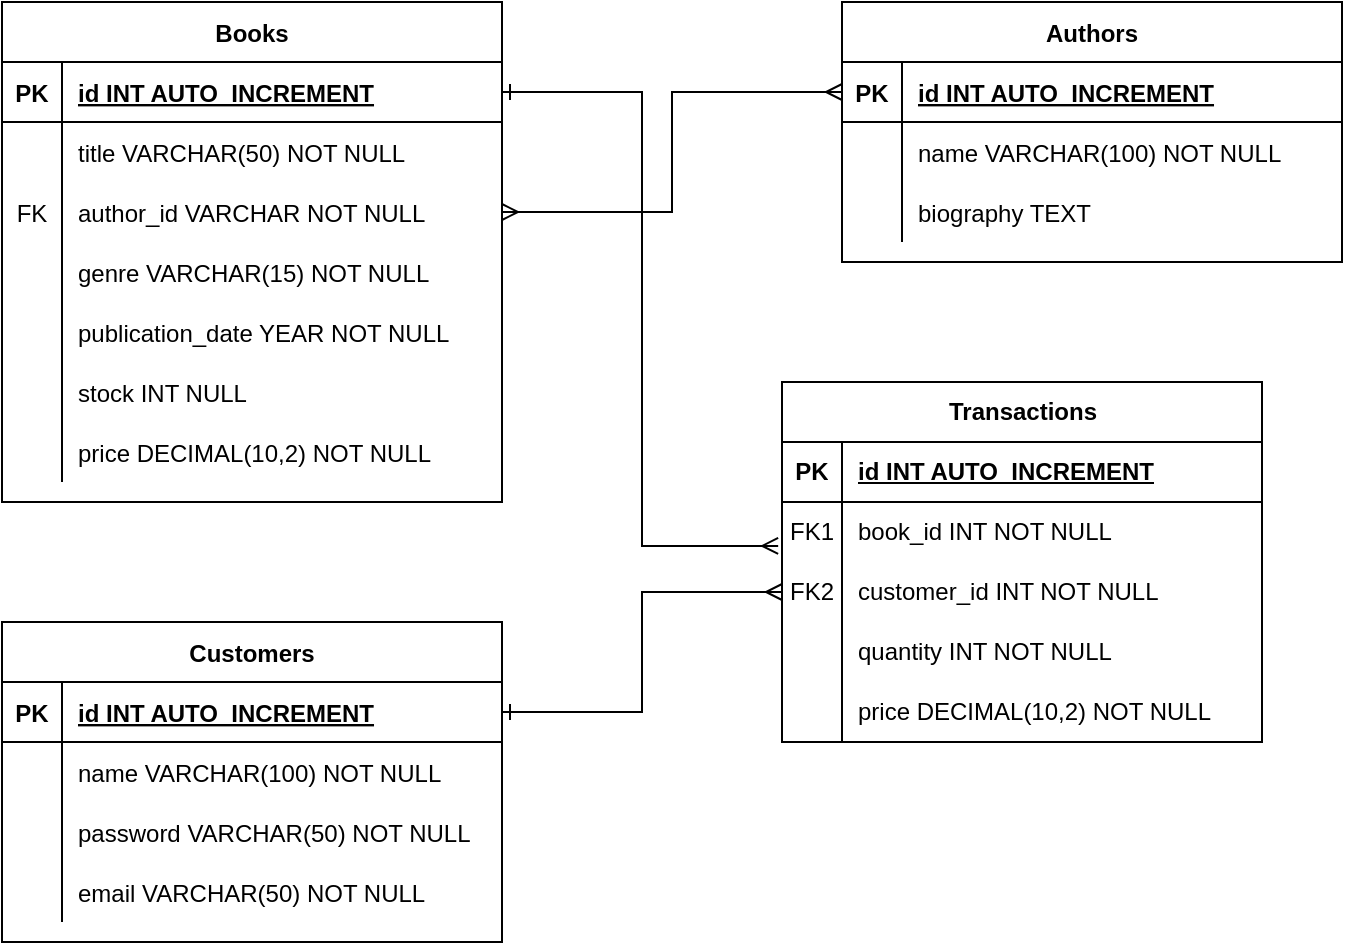 <mxfile version="24.8.2">
  <diagram id="R2lEEEUBdFMjLlhIrx00" name="Page-1">
    <mxGraphModel dx="1434" dy="818" grid="1" gridSize="10" guides="1" tooltips="1" connect="1" arrows="1" fold="1" page="1" pageScale="1" pageWidth="850" pageHeight="1100" math="0" shadow="0" extFonts="Permanent Marker^https://fonts.googleapis.com/css?family=Permanent+Marker">
      <root>
        <mxCell id="0" />
        <mxCell id="1" parent="0" />
        <mxCell id="fDa8uUlTg-lmHi-SF7aO-1" value="Books" style="shape=table;startSize=30;container=1;collapsible=1;childLayout=tableLayout;fixedRows=1;rowLines=0;fontStyle=1;align=center;resizeLast=1;" vertex="1" parent="1">
          <mxGeometry x="120" y="120" width="250" height="250" as="geometry" />
        </mxCell>
        <mxCell id="fDa8uUlTg-lmHi-SF7aO-2" value="" style="shape=partialRectangle;collapsible=0;dropTarget=0;pointerEvents=0;fillColor=none;points=[[0,0.5],[1,0.5]];portConstraint=eastwest;top=0;left=0;right=0;bottom=1;" vertex="1" parent="fDa8uUlTg-lmHi-SF7aO-1">
          <mxGeometry y="30" width="250" height="30" as="geometry" />
        </mxCell>
        <mxCell id="fDa8uUlTg-lmHi-SF7aO-3" value="PK" style="shape=partialRectangle;overflow=hidden;connectable=0;fillColor=none;top=0;left=0;bottom=0;right=0;fontStyle=1;" vertex="1" parent="fDa8uUlTg-lmHi-SF7aO-2">
          <mxGeometry width="30" height="30" as="geometry">
            <mxRectangle width="30" height="30" as="alternateBounds" />
          </mxGeometry>
        </mxCell>
        <mxCell id="fDa8uUlTg-lmHi-SF7aO-4" value="id INT AUTO_INCREMENT" style="shape=partialRectangle;overflow=hidden;connectable=0;fillColor=none;top=0;left=0;bottom=0;right=0;align=left;spacingLeft=6;fontStyle=5;" vertex="1" parent="fDa8uUlTg-lmHi-SF7aO-2">
          <mxGeometry x="30" width="220" height="30" as="geometry">
            <mxRectangle width="220" height="30" as="alternateBounds" />
          </mxGeometry>
        </mxCell>
        <mxCell id="fDa8uUlTg-lmHi-SF7aO-5" value="" style="shape=partialRectangle;collapsible=0;dropTarget=0;pointerEvents=0;fillColor=none;points=[[0,0.5],[1,0.5]];portConstraint=eastwest;top=0;left=0;right=0;bottom=0;" vertex="1" parent="fDa8uUlTg-lmHi-SF7aO-1">
          <mxGeometry y="60" width="250" height="30" as="geometry" />
        </mxCell>
        <mxCell id="fDa8uUlTg-lmHi-SF7aO-6" value="" style="shape=partialRectangle;overflow=hidden;connectable=0;fillColor=none;top=0;left=0;bottom=0;right=0;" vertex="1" parent="fDa8uUlTg-lmHi-SF7aO-5">
          <mxGeometry width="30" height="30" as="geometry">
            <mxRectangle width="30" height="30" as="alternateBounds" />
          </mxGeometry>
        </mxCell>
        <mxCell id="fDa8uUlTg-lmHi-SF7aO-7" value="title VARCHAR(50) NOT NULL" style="shape=partialRectangle;overflow=hidden;connectable=0;fillColor=none;top=0;left=0;bottom=0;right=0;align=left;spacingLeft=6;" vertex="1" parent="fDa8uUlTg-lmHi-SF7aO-5">
          <mxGeometry x="30" width="220" height="30" as="geometry">
            <mxRectangle width="220" height="30" as="alternateBounds" />
          </mxGeometry>
        </mxCell>
        <mxCell id="fDa8uUlTg-lmHi-SF7aO-8" style="shape=partialRectangle;collapsible=0;dropTarget=0;pointerEvents=0;fillColor=none;points=[[0,0.5],[1,0.5]];portConstraint=eastwest;top=0;left=0;right=0;bottom=0;" vertex="1" parent="fDa8uUlTg-lmHi-SF7aO-1">
          <mxGeometry y="90" width="250" height="30" as="geometry" />
        </mxCell>
        <mxCell id="fDa8uUlTg-lmHi-SF7aO-9" value="FK" style="shape=partialRectangle;overflow=hidden;connectable=0;fillColor=none;top=0;left=0;bottom=0;right=0;" vertex="1" parent="fDa8uUlTg-lmHi-SF7aO-8">
          <mxGeometry width="30" height="30" as="geometry">
            <mxRectangle width="30" height="30" as="alternateBounds" />
          </mxGeometry>
        </mxCell>
        <mxCell id="fDa8uUlTg-lmHi-SF7aO-10" value="author_id VARCHAR NOT NULL" style="shape=partialRectangle;overflow=hidden;connectable=0;fillColor=none;top=0;left=0;bottom=0;right=0;align=left;spacingLeft=6;" vertex="1" parent="fDa8uUlTg-lmHi-SF7aO-8">
          <mxGeometry x="30" width="220" height="30" as="geometry">
            <mxRectangle width="220" height="30" as="alternateBounds" />
          </mxGeometry>
        </mxCell>
        <mxCell id="fDa8uUlTg-lmHi-SF7aO-11" style="shape=partialRectangle;collapsible=0;dropTarget=0;pointerEvents=0;fillColor=none;points=[[0,0.5],[1,0.5]];portConstraint=eastwest;top=0;left=0;right=0;bottom=0;" vertex="1" parent="fDa8uUlTg-lmHi-SF7aO-1">
          <mxGeometry y="120" width="250" height="30" as="geometry" />
        </mxCell>
        <mxCell id="fDa8uUlTg-lmHi-SF7aO-12" style="shape=partialRectangle;overflow=hidden;connectable=0;fillColor=none;top=0;left=0;bottom=0;right=0;" vertex="1" parent="fDa8uUlTg-lmHi-SF7aO-11">
          <mxGeometry width="30" height="30" as="geometry">
            <mxRectangle width="30" height="30" as="alternateBounds" />
          </mxGeometry>
        </mxCell>
        <mxCell id="fDa8uUlTg-lmHi-SF7aO-13" value="genre VARCHAR(15) NOT NULL" style="shape=partialRectangle;overflow=hidden;connectable=0;fillColor=none;top=0;left=0;bottom=0;right=0;align=left;spacingLeft=6;" vertex="1" parent="fDa8uUlTg-lmHi-SF7aO-11">
          <mxGeometry x="30" width="220" height="30" as="geometry">
            <mxRectangle width="220" height="30" as="alternateBounds" />
          </mxGeometry>
        </mxCell>
        <mxCell id="fDa8uUlTg-lmHi-SF7aO-14" style="shape=partialRectangle;collapsible=0;dropTarget=0;pointerEvents=0;fillColor=none;points=[[0,0.5],[1,0.5]];portConstraint=eastwest;top=0;left=0;right=0;bottom=0;" vertex="1" parent="fDa8uUlTg-lmHi-SF7aO-1">
          <mxGeometry y="150" width="250" height="30" as="geometry" />
        </mxCell>
        <mxCell id="fDa8uUlTg-lmHi-SF7aO-15" style="shape=partialRectangle;overflow=hidden;connectable=0;fillColor=none;top=0;left=0;bottom=0;right=0;" vertex="1" parent="fDa8uUlTg-lmHi-SF7aO-14">
          <mxGeometry width="30" height="30" as="geometry">
            <mxRectangle width="30" height="30" as="alternateBounds" />
          </mxGeometry>
        </mxCell>
        <mxCell id="fDa8uUlTg-lmHi-SF7aO-16" value="publication_date YEAR NOT NULL" style="shape=partialRectangle;overflow=hidden;connectable=0;fillColor=none;top=0;left=0;bottom=0;right=0;align=left;spacingLeft=6;" vertex="1" parent="fDa8uUlTg-lmHi-SF7aO-14">
          <mxGeometry x="30" width="220" height="30" as="geometry">
            <mxRectangle width="220" height="30" as="alternateBounds" />
          </mxGeometry>
        </mxCell>
        <mxCell id="fDa8uUlTg-lmHi-SF7aO-17" style="shape=partialRectangle;collapsible=0;dropTarget=0;pointerEvents=0;fillColor=none;points=[[0,0.5],[1,0.5]];portConstraint=eastwest;top=0;left=0;right=0;bottom=0;" vertex="1" parent="fDa8uUlTg-lmHi-SF7aO-1">
          <mxGeometry y="180" width="250" height="30" as="geometry" />
        </mxCell>
        <mxCell id="fDa8uUlTg-lmHi-SF7aO-18" style="shape=partialRectangle;overflow=hidden;connectable=0;fillColor=none;top=0;left=0;bottom=0;right=0;" vertex="1" parent="fDa8uUlTg-lmHi-SF7aO-17">
          <mxGeometry width="30" height="30" as="geometry">
            <mxRectangle width="30" height="30" as="alternateBounds" />
          </mxGeometry>
        </mxCell>
        <mxCell id="fDa8uUlTg-lmHi-SF7aO-19" value="stock INT NULL" style="shape=partialRectangle;overflow=hidden;connectable=0;fillColor=none;top=0;left=0;bottom=0;right=0;align=left;spacingLeft=6;" vertex="1" parent="fDa8uUlTg-lmHi-SF7aO-17">
          <mxGeometry x="30" width="220" height="30" as="geometry">
            <mxRectangle width="220" height="30" as="alternateBounds" />
          </mxGeometry>
        </mxCell>
        <mxCell id="fDa8uUlTg-lmHi-SF7aO-20" style="shape=partialRectangle;collapsible=0;dropTarget=0;pointerEvents=0;fillColor=none;points=[[0,0.5],[1,0.5]];portConstraint=eastwest;top=0;left=0;right=0;bottom=0;" vertex="1" parent="fDa8uUlTg-lmHi-SF7aO-1">
          <mxGeometry y="210" width="250" height="30" as="geometry" />
        </mxCell>
        <mxCell id="fDa8uUlTg-lmHi-SF7aO-21" style="shape=partialRectangle;overflow=hidden;connectable=0;fillColor=none;top=0;left=0;bottom=0;right=0;" vertex="1" parent="fDa8uUlTg-lmHi-SF7aO-20">
          <mxGeometry width="30" height="30" as="geometry">
            <mxRectangle width="30" height="30" as="alternateBounds" />
          </mxGeometry>
        </mxCell>
        <mxCell id="fDa8uUlTg-lmHi-SF7aO-22" value="price DECIMAL(10,2) NOT NULL" style="shape=partialRectangle;overflow=hidden;connectable=0;fillColor=none;top=0;left=0;bottom=0;right=0;align=left;spacingLeft=6;" vertex="1" parent="fDa8uUlTg-lmHi-SF7aO-20">
          <mxGeometry x="30" width="220" height="30" as="geometry">
            <mxRectangle width="220" height="30" as="alternateBounds" />
          </mxGeometry>
        </mxCell>
        <mxCell id="fDa8uUlTg-lmHi-SF7aO-23" value="Authors" style="shape=table;startSize=30;container=1;collapsible=1;childLayout=tableLayout;fixedRows=1;rowLines=0;fontStyle=1;align=center;resizeLast=1;" vertex="1" parent="1">
          <mxGeometry x="540" y="120" width="250" height="130" as="geometry" />
        </mxCell>
        <mxCell id="fDa8uUlTg-lmHi-SF7aO-24" value="" style="shape=partialRectangle;collapsible=0;dropTarget=0;pointerEvents=0;fillColor=none;points=[[0,0.5],[1,0.5]];portConstraint=eastwest;top=0;left=0;right=0;bottom=1;" vertex="1" parent="fDa8uUlTg-lmHi-SF7aO-23">
          <mxGeometry y="30" width="250" height="30" as="geometry" />
        </mxCell>
        <mxCell id="fDa8uUlTg-lmHi-SF7aO-25" value="PK" style="shape=partialRectangle;overflow=hidden;connectable=0;fillColor=none;top=0;left=0;bottom=0;right=0;fontStyle=1;" vertex="1" parent="fDa8uUlTg-lmHi-SF7aO-24">
          <mxGeometry width="30" height="30" as="geometry">
            <mxRectangle width="30" height="30" as="alternateBounds" />
          </mxGeometry>
        </mxCell>
        <mxCell id="fDa8uUlTg-lmHi-SF7aO-26" value="id INT AUTO_INCREMENT" style="shape=partialRectangle;overflow=hidden;connectable=0;fillColor=none;top=0;left=0;bottom=0;right=0;align=left;spacingLeft=6;fontStyle=5;" vertex="1" parent="fDa8uUlTg-lmHi-SF7aO-24">
          <mxGeometry x="30" width="220" height="30" as="geometry">
            <mxRectangle width="220" height="30" as="alternateBounds" />
          </mxGeometry>
        </mxCell>
        <mxCell id="fDa8uUlTg-lmHi-SF7aO-27" value="" style="shape=partialRectangle;collapsible=0;dropTarget=0;pointerEvents=0;fillColor=none;points=[[0,0.5],[1,0.5]];portConstraint=eastwest;top=0;left=0;right=0;bottom=0;" vertex="1" parent="fDa8uUlTg-lmHi-SF7aO-23">
          <mxGeometry y="60" width="250" height="30" as="geometry" />
        </mxCell>
        <mxCell id="fDa8uUlTg-lmHi-SF7aO-28" value="" style="shape=partialRectangle;overflow=hidden;connectable=0;fillColor=none;top=0;left=0;bottom=0;right=0;" vertex="1" parent="fDa8uUlTg-lmHi-SF7aO-27">
          <mxGeometry width="30" height="30" as="geometry">
            <mxRectangle width="30" height="30" as="alternateBounds" />
          </mxGeometry>
        </mxCell>
        <mxCell id="fDa8uUlTg-lmHi-SF7aO-29" value="name VARCHAR(100) NOT NULL" style="shape=partialRectangle;overflow=hidden;connectable=0;fillColor=none;top=0;left=0;bottom=0;right=0;align=left;spacingLeft=6;" vertex="1" parent="fDa8uUlTg-lmHi-SF7aO-27">
          <mxGeometry x="30" width="220" height="30" as="geometry">
            <mxRectangle width="220" height="30" as="alternateBounds" />
          </mxGeometry>
        </mxCell>
        <mxCell id="fDa8uUlTg-lmHi-SF7aO-30" value="" style="shape=partialRectangle;collapsible=0;dropTarget=0;pointerEvents=0;fillColor=none;points=[[0,0.5],[1,0.5]];portConstraint=eastwest;top=0;left=0;right=0;bottom=0;" vertex="1" parent="fDa8uUlTg-lmHi-SF7aO-23">
          <mxGeometry y="90" width="250" height="30" as="geometry" />
        </mxCell>
        <mxCell id="fDa8uUlTg-lmHi-SF7aO-31" value="" style="shape=partialRectangle;overflow=hidden;connectable=0;fillColor=none;top=0;left=0;bottom=0;right=0;" vertex="1" parent="fDa8uUlTg-lmHi-SF7aO-30">
          <mxGeometry width="30" height="30" as="geometry">
            <mxRectangle width="30" height="30" as="alternateBounds" />
          </mxGeometry>
        </mxCell>
        <mxCell id="fDa8uUlTg-lmHi-SF7aO-32" value="biography TEXT" style="shape=partialRectangle;overflow=hidden;connectable=0;fillColor=none;top=0;left=0;bottom=0;right=0;align=left;spacingLeft=6;" vertex="1" parent="fDa8uUlTg-lmHi-SF7aO-30">
          <mxGeometry x="30" width="220" height="30" as="geometry">
            <mxRectangle width="220" height="30" as="alternateBounds" />
          </mxGeometry>
        </mxCell>
        <mxCell id="fDa8uUlTg-lmHi-SF7aO-33" value="Transactions" style="shape=table;startSize=30;container=1;collapsible=1;childLayout=tableLayout;fixedRows=1;rowLines=0;fontStyle=1;align=center;resizeLast=1;html=1;" vertex="1" parent="1">
          <mxGeometry x="510" y="310" width="240" height="180" as="geometry" />
        </mxCell>
        <mxCell id="fDa8uUlTg-lmHi-SF7aO-34" value="" style="shape=tableRow;horizontal=0;startSize=0;swimlaneHead=0;swimlaneBody=0;fillColor=none;collapsible=0;dropTarget=0;points=[[0,0.5],[1,0.5]];portConstraint=eastwest;top=0;left=0;right=0;bottom=1;" vertex="1" parent="fDa8uUlTg-lmHi-SF7aO-33">
          <mxGeometry y="30" width="240" height="30" as="geometry" />
        </mxCell>
        <mxCell id="fDa8uUlTg-lmHi-SF7aO-35" value="PK" style="shape=partialRectangle;connectable=0;fillColor=none;top=0;left=0;bottom=0;right=0;fontStyle=1;overflow=hidden;whiteSpace=wrap;html=1;" vertex="1" parent="fDa8uUlTg-lmHi-SF7aO-34">
          <mxGeometry width="30" height="30" as="geometry">
            <mxRectangle width="30" height="30" as="alternateBounds" />
          </mxGeometry>
        </mxCell>
        <mxCell id="fDa8uUlTg-lmHi-SF7aO-36" value="id INT AUTO_INCREMENT" style="shape=partialRectangle;connectable=0;fillColor=none;top=0;left=0;bottom=0;right=0;align=left;spacingLeft=6;fontStyle=5;overflow=hidden;whiteSpace=wrap;html=1;" vertex="1" parent="fDa8uUlTg-lmHi-SF7aO-34">
          <mxGeometry x="30" width="210" height="30" as="geometry">
            <mxRectangle width="210" height="30" as="alternateBounds" />
          </mxGeometry>
        </mxCell>
        <mxCell id="fDa8uUlTg-lmHi-SF7aO-37" value="" style="shape=tableRow;horizontal=0;startSize=0;swimlaneHead=0;swimlaneBody=0;fillColor=none;collapsible=0;dropTarget=0;points=[[0,0.5],[1,0.5]];portConstraint=eastwest;top=0;left=0;right=0;bottom=0;" vertex="1" parent="fDa8uUlTg-lmHi-SF7aO-33">
          <mxGeometry y="60" width="240" height="30" as="geometry" />
        </mxCell>
        <mxCell id="fDa8uUlTg-lmHi-SF7aO-38" value="FK1" style="shape=partialRectangle;connectable=0;fillColor=none;top=0;left=0;bottom=0;right=0;editable=1;overflow=hidden;whiteSpace=wrap;html=1;" vertex="1" parent="fDa8uUlTg-lmHi-SF7aO-37">
          <mxGeometry width="30" height="30" as="geometry">
            <mxRectangle width="30" height="30" as="alternateBounds" />
          </mxGeometry>
        </mxCell>
        <mxCell id="fDa8uUlTg-lmHi-SF7aO-39" value="book_id INT NOT NULL" style="shape=partialRectangle;connectable=0;fillColor=none;top=0;left=0;bottom=0;right=0;align=left;spacingLeft=6;overflow=hidden;whiteSpace=wrap;html=1;" vertex="1" parent="fDa8uUlTg-lmHi-SF7aO-37">
          <mxGeometry x="30" width="210" height="30" as="geometry">
            <mxRectangle width="210" height="30" as="alternateBounds" />
          </mxGeometry>
        </mxCell>
        <mxCell id="fDa8uUlTg-lmHi-SF7aO-40" style="shape=tableRow;horizontal=0;startSize=0;swimlaneHead=0;swimlaneBody=0;fillColor=none;collapsible=0;dropTarget=0;points=[[0,0.5],[1,0.5]];portConstraint=eastwest;top=0;left=0;right=0;bottom=0;" vertex="1" parent="fDa8uUlTg-lmHi-SF7aO-33">
          <mxGeometry y="90" width="240" height="30" as="geometry" />
        </mxCell>
        <mxCell id="fDa8uUlTg-lmHi-SF7aO-41" value="FK2" style="shape=partialRectangle;connectable=0;fillColor=none;top=0;left=0;bottom=0;right=0;editable=1;overflow=hidden;whiteSpace=wrap;html=1;" vertex="1" parent="fDa8uUlTg-lmHi-SF7aO-40">
          <mxGeometry width="30" height="30" as="geometry">
            <mxRectangle width="30" height="30" as="alternateBounds" />
          </mxGeometry>
        </mxCell>
        <mxCell id="fDa8uUlTg-lmHi-SF7aO-42" value="customer_id INT NOT NULL" style="shape=partialRectangle;connectable=0;fillColor=none;top=0;left=0;bottom=0;right=0;align=left;spacingLeft=6;overflow=hidden;whiteSpace=wrap;html=1;" vertex="1" parent="fDa8uUlTg-lmHi-SF7aO-40">
          <mxGeometry x="30" width="210" height="30" as="geometry">
            <mxRectangle width="210" height="30" as="alternateBounds" />
          </mxGeometry>
        </mxCell>
        <mxCell id="fDa8uUlTg-lmHi-SF7aO-43" value="" style="shape=tableRow;horizontal=0;startSize=0;swimlaneHead=0;swimlaneBody=0;fillColor=none;collapsible=0;dropTarget=0;points=[[0,0.5],[1,0.5]];portConstraint=eastwest;top=0;left=0;right=0;bottom=0;" vertex="1" parent="fDa8uUlTg-lmHi-SF7aO-33">
          <mxGeometry y="120" width="240" height="30" as="geometry" />
        </mxCell>
        <mxCell id="fDa8uUlTg-lmHi-SF7aO-44" value="" style="shape=partialRectangle;connectable=0;fillColor=none;top=0;left=0;bottom=0;right=0;editable=1;overflow=hidden;whiteSpace=wrap;html=1;" vertex="1" parent="fDa8uUlTg-lmHi-SF7aO-43">
          <mxGeometry width="30" height="30" as="geometry">
            <mxRectangle width="30" height="30" as="alternateBounds" />
          </mxGeometry>
        </mxCell>
        <mxCell id="fDa8uUlTg-lmHi-SF7aO-45" value="quantity INT NOT NULL" style="shape=partialRectangle;connectable=0;fillColor=none;top=0;left=0;bottom=0;right=0;align=left;spacingLeft=6;overflow=hidden;whiteSpace=wrap;html=1;" vertex="1" parent="fDa8uUlTg-lmHi-SF7aO-43">
          <mxGeometry x="30" width="210" height="30" as="geometry">
            <mxRectangle width="210" height="30" as="alternateBounds" />
          </mxGeometry>
        </mxCell>
        <mxCell id="fDa8uUlTg-lmHi-SF7aO-46" value="" style="shape=tableRow;horizontal=0;startSize=0;swimlaneHead=0;swimlaneBody=0;fillColor=none;collapsible=0;dropTarget=0;points=[[0,0.5],[1,0.5]];portConstraint=eastwest;top=0;left=0;right=0;bottom=0;" vertex="1" parent="fDa8uUlTg-lmHi-SF7aO-33">
          <mxGeometry y="150" width="240" height="30" as="geometry" />
        </mxCell>
        <mxCell id="fDa8uUlTg-lmHi-SF7aO-47" value="" style="shape=partialRectangle;connectable=0;fillColor=none;top=0;left=0;bottom=0;right=0;editable=1;overflow=hidden;whiteSpace=wrap;html=1;" vertex="1" parent="fDa8uUlTg-lmHi-SF7aO-46">
          <mxGeometry width="30" height="30" as="geometry">
            <mxRectangle width="30" height="30" as="alternateBounds" />
          </mxGeometry>
        </mxCell>
        <mxCell id="fDa8uUlTg-lmHi-SF7aO-48" value="price DECIMAL(10,2) NOT NULL" style="shape=partialRectangle;connectable=0;fillColor=none;top=0;left=0;bottom=0;right=0;align=left;spacingLeft=6;overflow=hidden;whiteSpace=wrap;html=1;" vertex="1" parent="fDa8uUlTg-lmHi-SF7aO-46">
          <mxGeometry x="30" width="210" height="30" as="geometry">
            <mxRectangle width="210" height="30" as="alternateBounds" />
          </mxGeometry>
        </mxCell>
        <mxCell id="fDa8uUlTg-lmHi-SF7aO-49" value="Customers" style="shape=table;startSize=30;container=1;collapsible=1;childLayout=tableLayout;fixedRows=1;rowLines=0;fontStyle=1;align=center;resizeLast=1;" vertex="1" parent="1">
          <mxGeometry x="120" y="430" width="250" height="160" as="geometry" />
        </mxCell>
        <mxCell id="fDa8uUlTg-lmHi-SF7aO-50" value="" style="shape=partialRectangle;collapsible=0;dropTarget=0;pointerEvents=0;fillColor=none;points=[[0,0.5],[1,0.5]];portConstraint=eastwest;top=0;left=0;right=0;bottom=1;" vertex="1" parent="fDa8uUlTg-lmHi-SF7aO-49">
          <mxGeometry y="30" width="250" height="30" as="geometry" />
        </mxCell>
        <mxCell id="fDa8uUlTg-lmHi-SF7aO-51" value="PK" style="shape=partialRectangle;overflow=hidden;connectable=0;fillColor=none;top=0;left=0;bottom=0;right=0;fontStyle=1;" vertex="1" parent="fDa8uUlTg-lmHi-SF7aO-50">
          <mxGeometry width="30" height="30" as="geometry">
            <mxRectangle width="30" height="30" as="alternateBounds" />
          </mxGeometry>
        </mxCell>
        <mxCell id="fDa8uUlTg-lmHi-SF7aO-52" value="id INT AUTO_INCREMENT" style="shape=partialRectangle;overflow=hidden;connectable=0;fillColor=none;top=0;left=0;bottom=0;right=0;align=left;spacingLeft=6;fontStyle=5;" vertex="1" parent="fDa8uUlTg-lmHi-SF7aO-50">
          <mxGeometry x="30" width="220" height="30" as="geometry">
            <mxRectangle width="220" height="30" as="alternateBounds" />
          </mxGeometry>
        </mxCell>
        <mxCell id="fDa8uUlTg-lmHi-SF7aO-53" value="" style="shape=partialRectangle;collapsible=0;dropTarget=0;pointerEvents=0;fillColor=none;points=[[0,0.5],[1,0.5]];portConstraint=eastwest;top=0;left=0;right=0;bottom=0;" vertex="1" parent="fDa8uUlTg-lmHi-SF7aO-49">
          <mxGeometry y="60" width="250" height="30" as="geometry" />
        </mxCell>
        <mxCell id="fDa8uUlTg-lmHi-SF7aO-54" value="" style="shape=partialRectangle;overflow=hidden;connectable=0;fillColor=none;top=0;left=0;bottom=0;right=0;" vertex="1" parent="fDa8uUlTg-lmHi-SF7aO-53">
          <mxGeometry width="30" height="30" as="geometry">
            <mxRectangle width="30" height="30" as="alternateBounds" />
          </mxGeometry>
        </mxCell>
        <mxCell id="fDa8uUlTg-lmHi-SF7aO-55" value="name VARCHAR(100) NOT NULL" style="shape=partialRectangle;overflow=hidden;connectable=0;fillColor=none;top=0;left=0;bottom=0;right=0;align=left;spacingLeft=6;" vertex="1" parent="fDa8uUlTg-lmHi-SF7aO-53">
          <mxGeometry x="30" width="220" height="30" as="geometry">
            <mxRectangle width="220" height="30" as="alternateBounds" />
          </mxGeometry>
        </mxCell>
        <mxCell id="fDa8uUlTg-lmHi-SF7aO-56" value="" style="shape=partialRectangle;collapsible=0;dropTarget=0;pointerEvents=0;fillColor=none;points=[[0,0.5],[1,0.5]];portConstraint=eastwest;top=0;left=0;right=0;bottom=0;" vertex="1" parent="fDa8uUlTg-lmHi-SF7aO-49">
          <mxGeometry y="90" width="250" height="30" as="geometry" />
        </mxCell>
        <mxCell id="fDa8uUlTg-lmHi-SF7aO-57" value="" style="shape=partialRectangle;overflow=hidden;connectable=0;fillColor=none;top=0;left=0;bottom=0;right=0;" vertex="1" parent="fDa8uUlTg-lmHi-SF7aO-56">
          <mxGeometry width="30" height="30" as="geometry">
            <mxRectangle width="30" height="30" as="alternateBounds" />
          </mxGeometry>
        </mxCell>
        <mxCell id="fDa8uUlTg-lmHi-SF7aO-58" value="password VARCHAR(50) NOT NULL" style="shape=partialRectangle;overflow=hidden;connectable=0;fillColor=none;top=0;left=0;bottom=0;right=0;align=left;spacingLeft=6;" vertex="1" parent="fDa8uUlTg-lmHi-SF7aO-56">
          <mxGeometry x="30" width="220" height="30" as="geometry">
            <mxRectangle width="220" height="30" as="alternateBounds" />
          </mxGeometry>
        </mxCell>
        <mxCell id="fDa8uUlTg-lmHi-SF7aO-59" style="shape=partialRectangle;collapsible=0;dropTarget=0;pointerEvents=0;fillColor=none;points=[[0,0.5],[1,0.5]];portConstraint=eastwest;top=0;left=0;right=0;bottom=0;" vertex="1" parent="fDa8uUlTg-lmHi-SF7aO-49">
          <mxGeometry y="120" width="250" height="30" as="geometry" />
        </mxCell>
        <mxCell id="fDa8uUlTg-lmHi-SF7aO-60" style="shape=partialRectangle;overflow=hidden;connectable=0;fillColor=none;top=0;left=0;bottom=0;right=0;" vertex="1" parent="fDa8uUlTg-lmHi-SF7aO-59">
          <mxGeometry width="30" height="30" as="geometry">
            <mxRectangle width="30" height="30" as="alternateBounds" />
          </mxGeometry>
        </mxCell>
        <mxCell id="fDa8uUlTg-lmHi-SF7aO-61" value="email VARCHAR(50) NOT NULL" style="shape=partialRectangle;overflow=hidden;connectable=0;fillColor=none;top=0;left=0;bottom=0;right=0;align=left;spacingLeft=6;" vertex="1" parent="fDa8uUlTg-lmHi-SF7aO-59">
          <mxGeometry x="30" width="220" height="30" as="geometry">
            <mxRectangle width="220" height="30" as="alternateBounds" />
          </mxGeometry>
        </mxCell>
        <mxCell id="fDa8uUlTg-lmHi-SF7aO-64" style="edgeStyle=orthogonalEdgeStyle;rounded=0;orthogonalLoop=1;jettySize=auto;html=1;entryX=-0.008;entryY=0.733;entryDx=0;entryDy=0;entryPerimeter=0;startArrow=ERone;startFill=0;endArrow=ERmany;endFill=0;" edge="1" parent="1" source="fDa8uUlTg-lmHi-SF7aO-2" target="fDa8uUlTg-lmHi-SF7aO-37">
          <mxGeometry relative="1" as="geometry" />
        </mxCell>
        <mxCell id="fDa8uUlTg-lmHi-SF7aO-65" style="edgeStyle=orthogonalEdgeStyle;rounded=0;orthogonalLoop=1;jettySize=auto;html=1;entryX=1;entryY=0.5;entryDx=0;entryDy=0;startArrow=ERmany;startFill=0;endArrow=ERmany;endFill=0;" edge="1" parent="1" source="fDa8uUlTg-lmHi-SF7aO-24" target="fDa8uUlTg-lmHi-SF7aO-8">
          <mxGeometry relative="1" as="geometry" />
        </mxCell>
        <mxCell id="fDa8uUlTg-lmHi-SF7aO-66" style="edgeStyle=orthogonalEdgeStyle;rounded=0;orthogonalLoop=1;jettySize=auto;html=1;entryX=0;entryY=0.5;entryDx=0;entryDy=0;startArrow=ERone;startFill=0;endArrow=ERmany;endFill=0;" edge="1" parent="1" source="fDa8uUlTg-lmHi-SF7aO-50" target="fDa8uUlTg-lmHi-SF7aO-40">
          <mxGeometry relative="1" as="geometry" />
        </mxCell>
      </root>
    </mxGraphModel>
  </diagram>
</mxfile>
